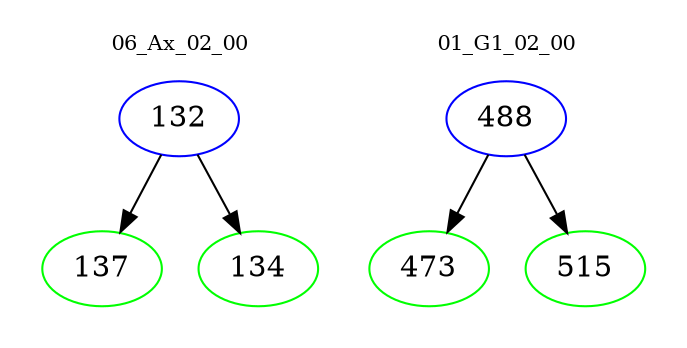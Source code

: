 digraph{
subgraph cluster_0 {
color = white
label = "06_Ax_02_00";
fontsize=10;
T0_132 [label="132", color="blue"]
T0_132 -> T0_137 [color="black"]
T0_137 [label="137", color="green"]
T0_132 -> T0_134 [color="black"]
T0_134 [label="134", color="green"]
}
subgraph cluster_1 {
color = white
label = "01_G1_02_00";
fontsize=10;
T1_488 [label="488", color="blue"]
T1_488 -> T1_473 [color="black"]
T1_473 [label="473", color="green"]
T1_488 -> T1_515 [color="black"]
T1_515 [label="515", color="green"]
}
}
